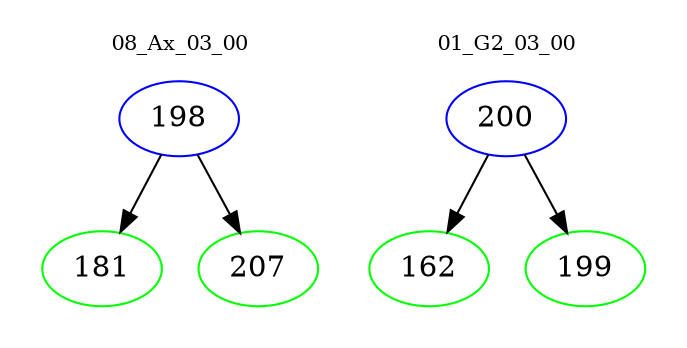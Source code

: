 digraph{
subgraph cluster_0 {
color = white
label = "08_Ax_03_00";
fontsize=10;
T0_198 [label="198", color="blue"]
T0_198 -> T0_181 [color="black"]
T0_181 [label="181", color="green"]
T0_198 -> T0_207 [color="black"]
T0_207 [label="207", color="green"]
}
subgraph cluster_1 {
color = white
label = "01_G2_03_00";
fontsize=10;
T1_200 [label="200", color="blue"]
T1_200 -> T1_162 [color="black"]
T1_162 [label="162", color="green"]
T1_200 -> T1_199 [color="black"]
T1_199 [label="199", color="green"]
}
}

